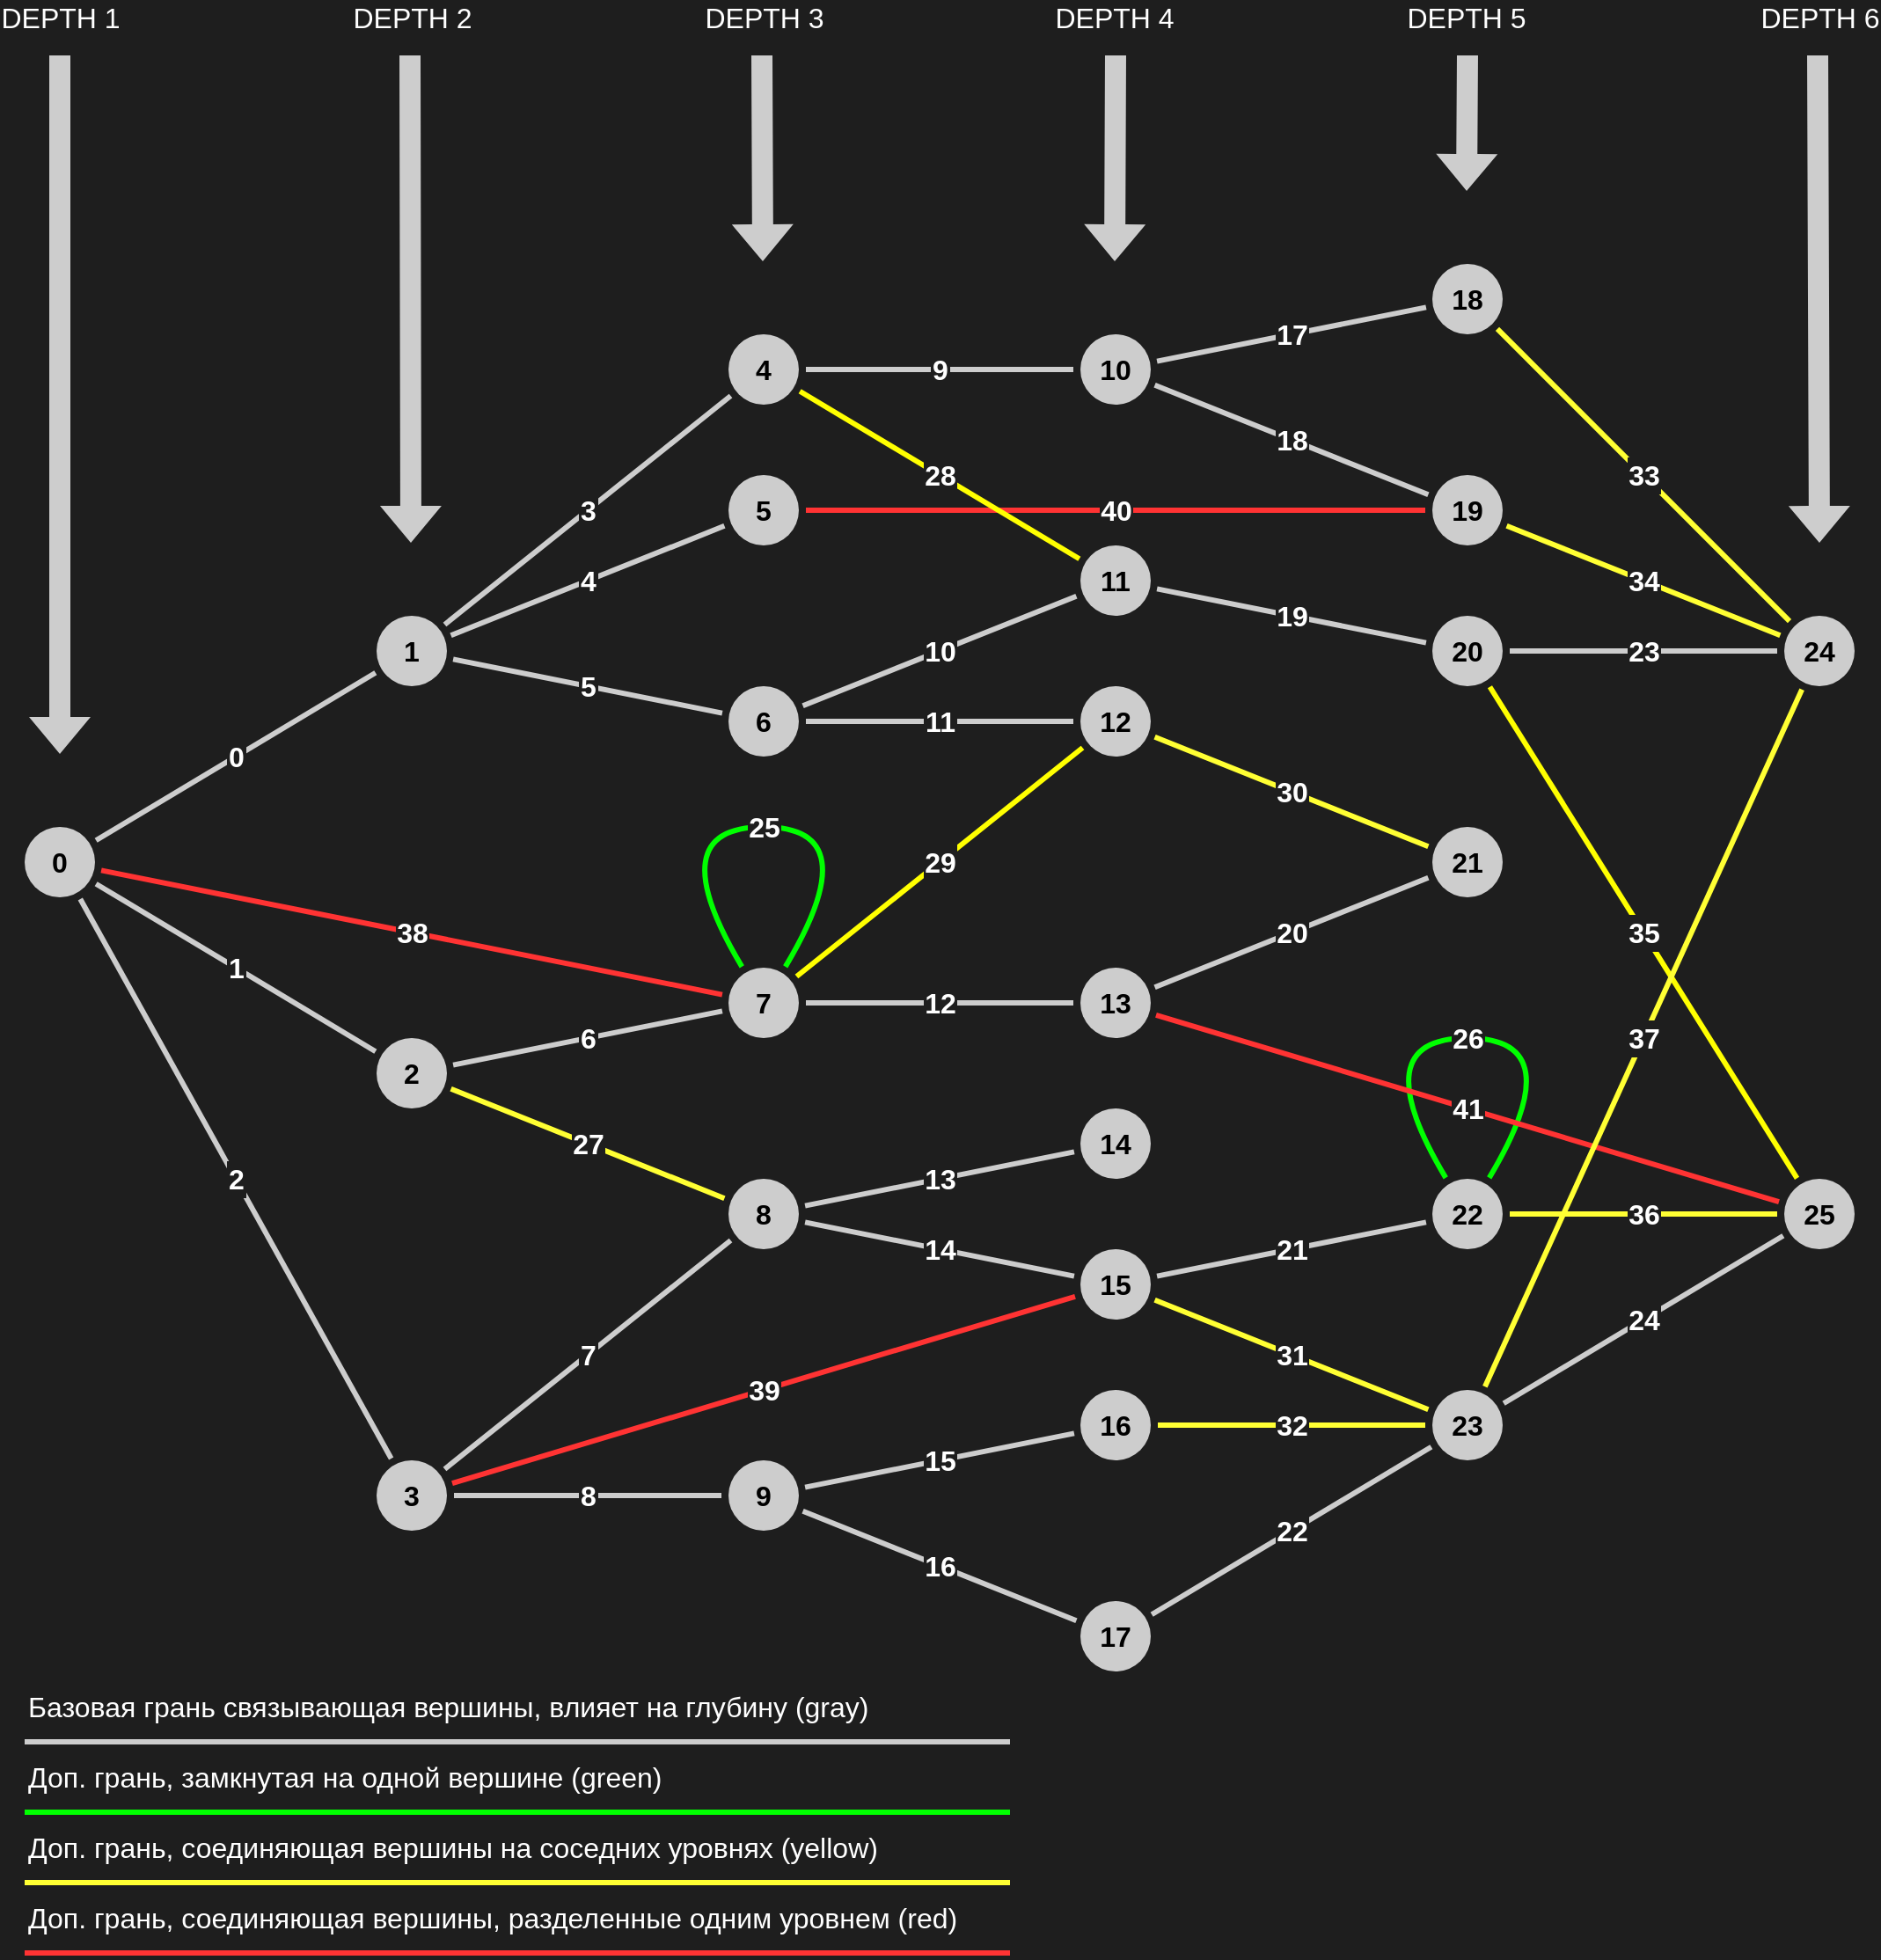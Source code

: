 <mxfile version="16.5.1" type="device"><diagram id="itymWKvPhZMBXYIXJkQ_" name="Page-1"><mxGraphModel dx="1960" dy="1404" grid="1" gridSize="10" guides="1" tooltips="1" connect="1" arrows="1" fold="1" page="0" pageScale="1" pageWidth="827" pageHeight="1169" background="#1e1e1e" math="0" shadow="0"><root><mxCell id="0"/><mxCell id="1" parent="0"/><mxCell id="8jrJ4hIwarg8ChPmGmHA-1" value="0" style="ellipse;aspect=fixed;strokeColor=none;fontStyle=1;fontSize=16;fillColor=#CDCDCD;html=1;whiteSpace=wrap;labelBorderColor=none;verticalAlign=middle;align=center;" parent="1" vertex="1"><mxGeometry x="-120" y="480" width="40" height="40" as="geometry"/></mxCell><mxCell id="8jrJ4hIwarg8ChPmGmHA-24" value="3" style="edgeStyle=none;rounded=0;orthogonalLoop=1;jettySize=auto;endArrow=none;endFill=0;fontSize=16;strokeWidth=3;labelBackgroundColor=#1e1e1e;fontColor=#FFFFFF;fontStyle=1;spacing=2;labelBorderColor=#1e1e1e;verticalAlign=middle;horizontal=1;html=1;shadow=0;strokeColor=#CDCDCD;jumpSize=6;targetPerimeterSpacing=4;sourcePerimeterSpacing=4;" parent="1" source="8jrJ4hIwarg8ChPmGmHA-2" target="8jrJ4hIwarg8ChPmGmHA-5" edge="1"><mxGeometry relative="1" as="geometry"/></mxCell><mxCell id="8jrJ4hIwarg8ChPmGmHA-25" value="5" style="edgeStyle=none;rounded=0;orthogonalLoop=1;jettySize=auto;endArrow=none;endFill=0;fontSize=16;strokeWidth=3;labelBackgroundColor=#1e1e1e;fontColor=#FFFFFF;fontStyle=1;spacing=2;labelBorderColor=#1e1e1e;verticalAlign=middle;horizontal=1;html=1;shadow=0;strokeColor=#CDCDCD;jumpSize=6;targetPerimeterSpacing=4;sourcePerimeterSpacing=4;" parent="1" source="8jrJ4hIwarg8ChPmGmHA-2" target="8jrJ4hIwarg8ChPmGmHA-6" edge="1"><mxGeometry relative="1" as="geometry"/></mxCell><mxCell id="8jrJ4hIwarg8ChPmGmHA-26" value="4" style="edgeStyle=none;rounded=0;orthogonalLoop=1;jettySize=auto;endArrow=none;endFill=0;fontSize=16;strokeWidth=3;labelBackgroundColor=#1e1e1e;fontColor=#FFFFFF;fontStyle=1;spacing=2;labelBorderColor=#1e1e1e;verticalAlign=middle;horizontal=1;html=1;shadow=0;strokeColor=#CDCDCD;jumpSize=6;targetPerimeterSpacing=4;sourcePerimeterSpacing=4;" parent="1" source="8jrJ4hIwarg8ChPmGmHA-2" target="8jrJ4hIwarg8ChPmGmHA-7" edge="1"><mxGeometry relative="1" as="geometry"/></mxCell><mxCell id="8jrJ4hIwarg8ChPmGmHA-2" value="1" style="ellipse;aspect=fixed;strokeColor=none;fontStyle=1;fontSize=16;fillColor=#CDCDCD;html=1;whiteSpace=wrap;labelBorderColor=none;verticalAlign=middle;align=center;" parent="1" vertex="1"><mxGeometry x="80" y="360" width="40" height="40" as="geometry"/></mxCell><mxCell id="8jrJ4hIwarg8ChPmGmHA-27" value="6" style="edgeStyle=none;rounded=0;orthogonalLoop=1;jettySize=auto;endArrow=none;endFill=0;fontSize=16;strokeWidth=3;labelBackgroundColor=#1e1e1e;fontColor=#FFFFFF;fontStyle=1;spacing=2;labelBorderColor=#1e1e1e;verticalAlign=middle;horizontal=1;html=1;shadow=0;strokeColor=#CDCDCD;jumpSize=6;targetPerimeterSpacing=4;sourcePerimeterSpacing=4;" parent="1" source="8jrJ4hIwarg8ChPmGmHA-3" target="8jrJ4hIwarg8ChPmGmHA-8" edge="1"><mxGeometry relative="1" as="geometry"/></mxCell><mxCell id="8jrJ4hIwarg8ChPmGmHA-28" value="27" style="edgeStyle=none;rounded=0;orthogonalLoop=1;jettySize=auto;endArrow=none;endFill=0;fontSize=16;strokeWidth=3;labelBackgroundColor=#1e1e1e;fontColor=#FFFFFF;fontStyle=1;spacing=2;labelBorderColor=#1e1e1e;verticalAlign=middle;horizontal=1;html=1;shadow=0;jumpSize=6;targetPerimeterSpacing=4;sourcePerimeterSpacing=4;strokeColor=#FFFF33;" parent="1" source="8jrJ4hIwarg8ChPmGmHA-3" target="8jrJ4hIwarg8ChPmGmHA-9" edge="1"><mxGeometry relative="1" as="geometry"/></mxCell><mxCell id="8jrJ4hIwarg8ChPmGmHA-3" value="2" style="ellipse;aspect=fixed;strokeColor=none;fontStyle=1;fontSize=16;fillColor=#CDCDCD;html=1;whiteSpace=wrap;labelBorderColor=none;verticalAlign=middle;align=center;" parent="1" vertex="1"><mxGeometry x="80" y="600" width="40" height="40" as="geometry"/></mxCell><mxCell id="8jrJ4hIwarg8ChPmGmHA-30" value="8" style="edgeStyle=none;rounded=0;orthogonalLoop=1;jettySize=auto;endArrow=none;endFill=0;fontSize=16;strokeWidth=3;labelBackgroundColor=#1e1e1e;fontColor=#FFFFFF;fontStyle=1;spacing=2;labelBorderColor=#1e1e1e;verticalAlign=middle;horizontal=1;html=1;shadow=0;strokeColor=#CDCDCD;jumpSize=6;targetPerimeterSpacing=4;sourcePerimeterSpacing=4;" parent="1" source="8jrJ4hIwarg8ChPmGmHA-4" target="8jrJ4hIwarg8ChPmGmHA-11" edge="1"><mxGeometry relative="1" as="geometry"/></mxCell><mxCell id="8jrJ4hIwarg8ChPmGmHA-4" value="3" style="ellipse;aspect=fixed;strokeColor=none;fontStyle=1;fontSize=16;fillColor=#CDCDCD;html=1;whiteSpace=wrap;labelBorderColor=none;verticalAlign=middle;align=center;" parent="1" vertex="1"><mxGeometry x="80" y="840" width="40" height="40" as="geometry"/></mxCell><mxCell id="8jrJ4hIwarg8ChPmGmHA-5" value="4" style="ellipse;aspect=fixed;strokeColor=none;fontStyle=1;fontSize=16;fillColor=#CDCDCD;html=1;whiteSpace=wrap;labelBorderColor=none;verticalAlign=middle;align=center;" parent="1" vertex="1"><mxGeometry x="280" y="200" width="40" height="40" as="geometry"/></mxCell><mxCell id="8jrJ4hIwarg8ChPmGmHA-6" value="6" style="ellipse;aspect=fixed;strokeColor=none;fontStyle=1;fontSize=16;fillColor=#CDCDCD;html=1;whiteSpace=wrap;labelBorderColor=none;verticalAlign=middle;align=center;" parent="1" vertex="1"><mxGeometry x="280" y="400" width="40" height="40" as="geometry"/></mxCell><mxCell id="8jrJ4hIwarg8ChPmGmHA-7" value="5" style="ellipse;aspect=fixed;strokeColor=none;fontStyle=1;fontSize=16;fillColor=#CDCDCD;html=1;whiteSpace=wrap;labelBorderColor=none;verticalAlign=middle;align=center;" parent="1" vertex="1"><mxGeometry x="280" y="280" width="40" height="40" as="geometry"/></mxCell><mxCell id="8jrJ4hIwarg8ChPmGmHA-8" value="7" style="ellipse;aspect=fixed;strokeColor=none;fontStyle=1;fontSize=16;fillColor=#CDCDCD;html=1;whiteSpace=wrap;labelBorderColor=none;verticalAlign=middle;align=center;" parent="1" vertex="1"><mxGeometry x="280" y="560" width="40" height="40" as="geometry"/></mxCell><mxCell id="8jrJ4hIwarg8ChPmGmHA-9" value="8" style="ellipse;aspect=fixed;strokeColor=none;fontStyle=1;fontSize=16;fillColor=#CDCDCD;html=1;whiteSpace=wrap;labelBorderColor=none;verticalAlign=middle;align=center;" parent="1" vertex="1"><mxGeometry x="280" y="680" width="40" height="40" as="geometry"/></mxCell><mxCell id="8jrJ4hIwarg8ChPmGmHA-11" value="9" style="ellipse;aspect=fixed;strokeColor=none;fontStyle=1;fontSize=16;fillColor=#CDCDCD;html=1;whiteSpace=wrap;labelBorderColor=none;verticalAlign=middle;align=center;" parent="1" vertex="1"><mxGeometry x="280" y="840" width="40" height="40" as="geometry"/></mxCell><mxCell id="8jrJ4hIwarg8ChPmGmHA-18" value="0" style="shadow=0;endArrow=none;endFill=0;fontSize=16;strokeWidth=3;labelBackgroundColor=#1e1e1e;fontColor=#FFFFFF;fontStyle=1;spacing=2;labelBorderColor=#1e1e1e;verticalAlign=middle;horizontal=1;html=1;strokeColor=#CDCDCD;jumpSize=6;targetPerimeterSpacing=4;sourcePerimeterSpacing=4;" parent="1" source="8jrJ4hIwarg8ChPmGmHA-1" target="8jrJ4hIwarg8ChPmGmHA-2" edge="1"><mxGeometry width="100" relative="1" as="geometry"><mxPoint x="470" y="450" as="sourcePoint"/><mxPoint x="570" y="450" as="targetPoint"/></mxGeometry></mxCell><mxCell id="8jrJ4hIwarg8ChPmGmHA-19" value="1" style="endArrow=none;endFill=0;fontSize=16;strokeWidth=3;labelBackgroundColor=#1e1e1e;fontColor=#FFFFFF;fontStyle=1;spacing=2;labelBorderColor=#1e1e1e;verticalAlign=middle;horizontal=1;html=1;shadow=0;strokeColor=#CDCDCD;jumpSize=6;targetPerimeterSpacing=4;sourcePerimeterSpacing=4;" parent="1" source="8jrJ4hIwarg8ChPmGmHA-1" target="8jrJ4hIwarg8ChPmGmHA-3" edge="1"><mxGeometry width="100" relative="1" as="geometry"><mxPoint x="-41.056" y="452.111" as="sourcePoint"/><mxPoint x="61.056" y="247.889" as="targetPoint"/></mxGeometry></mxCell><mxCell id="8jrJ4hIwarg8ChPmGmHA-20" value="2" style="endArrow=none;endFill=0;fontSize=16;strokeWidth=3;labelBackgroundColor=#1e1e1e;fontColor=#FFFFFF;fontStyle=1;spacing=2;labelBorderColor=#1e1e1e;verticalAlign=middle;horizontal=1;html=1;shadow=0;strokeColor=#CDCDCD;jumpSize=6;targetPerimeterSpacing=4;sourcePerimeterSpacing=4;" parent="1" source="8jrJ4hIwarg8ChPmGmHA-1" target="8jrJ4hIwarg8ChPmGmHA-4" edge="1"><mxGeometry width="100" relative="1" as="geometry"><mxPoint x="-30" y="470" as="sourcePoint"/><mxPoint x="50" y="470" as="targetPoint"/></mxGeometry></mxCell><mxCell id="uvdwyqljcsSMfk4iOrMK-13" value="16" style="ellipse;aspect=fixed;strokeColor=none;fontStyle=1;fontSize=16;fillColor=#CDCDCD;html=1;whiteSpace=wrap;labelBorderColor=none;verticalAlign=middle;align=center;" parent="1" vertex="1"><mxGeometry x="480" y="800" width="40" height="40" as="geometry"/></mxCell><mxCell id="uvdwyqljcsSMfk4iOrMK-14" value="17" style="ellipse;aspect=fixed;strokeColor=none;fontStyle=1;fontSize=16;fillColor=#CDCDCD;html=1;whiteSpace=wrap;labelBorderColor=none;verticalAlign=middle;align=center;" parent="1" vertex="1"><mxGeometry x="480" y="920" width="40" height="40" as="geometry"/></mxCell><mxCell id="uvdwyqljcsSMfk4iOrMK-16" value="16" style="edgeStyle=none;rounded=0;orthogonalLoop=1;jettySize=auto;endArrow=none;endFill=0;fontSize=16;strokeWidth=3;labelBackgroundColor=#1e1e1e;fontColor=#FFFFFF;fontStyle=1;spacing=2;labelBorderColor=#1e1e1e;verticalAlign=middle;horizontal=1;html=1;shadow=0;strokeColor=#CDCDCD;jumpSize=6;targetPerimeterSpacing=4;sourcePerimeterSpacing=4;" parent="1" source="8jrJ4hIwarg8ChPmGmHA-11" target="uvdwyqljcsSMfk4iOrMK-14" edge="1"><mxGeometry relative="1" as="geometry"><mxPoint x="288" y="1020" as="sourcePoint"/><mxPoint x="360" y="1020" as="targetPoint"/></mxGeometry></mxCell><mxCell id="uvdwyqljcsSMfk4iOrMK-17" value="15" style="edgeStyle=none;rounded=0;orthogonalLoop=1;jettySize=auto;endArrow=none;endFill=0;fontSize=16;strokeWidth=3;labelBackgroundColor=#1e1e1e;fontColor=#FFFFFF;fontStyle=1;spacing=2;labelBorderColor=#1e1e1e;verticalAlign=middle;horizontal=1;html=1;shadow=0;strokeColor=#CDCDCD;jumpSize=6;targetPerimeterSpacing=4;sourcePerimeterSpacing=4;" parent="1" source="8jrJ4hIwarg8ChPmGmHA-11" target="uvdwyqljcsSMfk4iOrMK-13" edge="1"><mxGeometry relative="1" as="geometry"><mxPoint x="350.002" y="859.999" as="sourcePoint"/><mxPoint x="424.442" y="884.891" as="targetPoint"/></mxGeometry></mxCell><mxCell id="uvdwyqljcsSMfk4iOrMK-18" value="14" style="ellipse;aspect=fixed;strokeColor=none;fontStyle=1;fontSize=16;fillColor=#CDCDCD;html=1;whiteSpace=wrap;labelBorderColor=none;verticalAlign=middle;align=center;" parent="1" vertex="1"><mxGeometry x="480" y="640" width="40" height="40" as="geometry"/></mxCell><mxCell id="uvdwyqljcsSMfk4iOrMK-19" value="15" style="ellipse;aspect=fixed;strokeColor=none;fontStyle=1;fontSize=16;fillColor=#CDCDCD;html=1;whiteSpace=wrap;labelBorderColor=none;verticalAlign=middle;align=center;" parent="1" vertex="1"><mxGeometry x="480" y="720" width="40" height="40" as="geometry"/></mxCell><mxCell id="uvdwyqljcsSMfk4iOrMK-21" value="13" style="ellipse;aspect=fixed;strokeColor=none;fontStyle=1;fontSize=16;fillColor=#CDCDCD;html=1;whiteSpace=wrap;labelBorderColor=none;verticalAlign=middle;align=center;" parent="1" vertex="1"><mxGeometry x="480" y="560" width="40" height="40" as="geometry"/></mxCell><mxCell id="uvdwyqljcsSMfk4iOrMK-23" value="12" style="ellipse;aspect=fixed;strokeColor=none;fontStyle=1;fontSize=16;fillColor=#CDCDCD;html=1;whiteSpace=wrap;labelBorderColor=none;verticalAlign=middle;align=center;" parent="1" vertex="1"><mxGeometry x="480" y="400" width="40" height="40" as="geometry"/></mxCell><mxCell id="uvdwyqljcsSMfk4iOrMK-27" value="10" style="ellipse;aspect=fixed;strokeColor=none;fontStyle=1;fontSize=16;fillColor=#CDCDCD;html=1;whiteSpace=wrap;labelBorderColor=none;verticalAlign=middle;align=center;" parent="1" vertex="1"><mxGeometry x="480" y="200" width="40" height="40" as="geometry"/></mxCell><mxCell id="uvdwyqljcsSMfk4iOrMK-30" style="edgeStyle=none;rounded=0;orthogonalLoop=1;jettySize=auto;html=1;exitX=1;exitY=0.5;exitDx=0;exitDy=0;strokeWidth=3;" parent="1" source="8jrJ4hIwarg8ChPmGmHA-9" target="8jrJ4hIwarg8ChPmGmHA-9" edge="1"><mxGeometry relative="1" as="geometry"/></mxCell><mxCell id="uvdwyqljcsSMfk4iOrMK-32" value="14" style="edgeStyle=none;rounded=0;orthogonalLoop=1;jettySize=auto;endArrow=none;endFill=0;fontSize=16;strokeWidth=3;labelBackgroundColor=#1e1e1e;fontColor=#FFFFFF;fontStyle=1;spacing=2;labelBorderColor=#1e1e1e;verticalAlign=middle;horizontal=1;html=1;shadow=0;strokeColor=#CDCDCD;jumpSize=6;targetPerimeterSpacing=4;sourcePerimeterSpacing=4;" parent="1" source="8jrJ4hIwarg8ChPmGmHA-9" target="uvdwyqljcsSMfk4iOrMK-19" edge="1"><mxGeometry relative="1" as="geometry"><mxPoint x="1080.002" y="974.891" as="sourcePoint"/><mxPoint x="1154.442" y="949.999" as="targetPoint"/></mxGeometry></mxCell><mxCell id="uvdwyqljcsSMfk4iOrMK-34" value="13" style="edgeStyle=none;rounded=0;orthogonalLoop=1;jettySize=auto;endArrow=none;endFill=0;fontSize=16;strokeWidth=3;labelBackgroundColor=#1e1e1e;fontColor=#FFFFFF;fontStyle=1;spacing=2;labelBorderColor=#1e1e1e;verticalAlign=middle;horizontal=1;html=1;shadow=0;strokeColor=#CDCDCD;jumpSize=6;targetPerimeterSpacing=4;sourcePerimeterSpacing=4;" parent="1" source="8jrJ4hIwarg8ChPmGmHA-9" target="uvdwyqljcsSMfk4iOrMK-18" edge="1"><mxGeometry relative="1" as="geometry"><mxPoint x="1030.002" y="920.001" as="sourcePoint"/><mxPoint x="1104.442" y="895.109" as="targetPoint"/></mxGeometry></mxCell><mxCell id="uvdwyqljcsSMfk4iOrMK-37" value="12" style="edgeStyle=none;rounded=0;orthogonalLoop=1;jettySize=auto;endArrow=none;endFill=0;fontSize=16;strokeWidth=3;labelBackgroundColor=#1e1e1e;fontColor=#FFFFFF;fontStyle=1;spacing=2;labelBorderColor=#1e1e1e;verticalAlign=middle;horizontal=1;html=1;shadow=0;strokeColor=#CDCDCD;jumpSize=6;targetPerimeterSpacing=4;sourcePerimeterSpacing=4;" parent="1" source="8jrJ4hIwarg8ChPmGmHA-8" target="uvdwyqljcsSMfk4iOrMK-21" edge="1"><mxGeometry relative="1" as="geometry"><mxPoint x="1040.002" y="744.891" as="sourcePoint"/><mxPoint x="1114.442" y="719.999" as="targetPoint"/></mxGeometry></mxCell><mxCell id="uvdwyqljcsSMfk4iOrMK-38" value="11" style="edgeStyle=none;rounded=0;orthogonalLoop=1;jettySize=auto;endArrow=none;endFill=0;fontSize=16;strokeWidth=3;labelBackgroundColor=#1e1e1e;fontColor=#FFFFFF;fontStyle=1;spacing=2;labelBorderColor=#1e1e1e;verticalAlign=middle;horizontal=1;html=1;shadow=0;strokeColor=#CDCDCD;jumpSize=6;targetPerimeterSpacing=4;sourcePerimeterSpacing=4;" parent="1" source="8jrJ4hIwarg8ChPmGmHA-6" target="uvdwyqljcsSMfk4iOrMK-23" edge="1"><mxGeometry relative="1" as="geometry"><mxPoint x="1030.002" y="672.441" as="sourcePoint"/><mxPoint x="1104.442" y="647.549" as="targetPoint"/></mxGeometry></mxCell><mxCell id="uvdwyqljcsSMfk4iOrMK-42" value="9" style="edgeStyle=none;rounded=0;orthogonalLoop=1;jettySize=auto;endArrow=none;endFill=0;fontSize=16;strokeWidth=3;labelBackgroundColor=#1e1e1e;fontColor=#FFFFFF;fontStyle=1;spacing=2;labelBorderColor=#1e1e1e;verticalAlign=middle;horizontal=1;html=1;shadow=0;strokeColor=#CDCDCD;jumpSize=6;targetPerimeterSpacing=4;sourcePerimeterSpacing=4;" parent="1" source="8jrJ4hIwarg8ChPmGmHA-5" target="uvdwyqljcsSMfk4iOrMK-27" edge="1"><mxGeometry relative="1" as="geometry"><mxPoint x="1020.002" y="444.891" as="sourcePoint"/><mxPoint x="1094.442" y="419.999" as="targetPoint"/></mxGeometry></mxCell><mxCell id="uvdwyqljcsSMfk4iOrMK-43" value="25" style="edgeStyle=none;orthogonalLoop=1;jettySize=auto;endArrow=none;endFill=0;fontSize=16;strokeWidth=3;labelBackgroundColor=#1e1e1e;fontColor=#FFFFFF;fontStyle=1;spacing=2;labelBorderColor=#1e1e1e;verticalAlign=middle;horizontal=1;html=1;shadow=0;jumpSize=6;targetPerimeterSpacing=4;sourcePerimeterSpacing=4;curved=1;strokeColor=#00FF00;" parent="1" source="8jrJ4hIwarg8ChPmGmHA-8" target="8jrJ4hIwarg8ChPmGmHA-8" edge="1"><mxGeometry relative="1" as="geometry"><mxPoint x="990.002" y="434.891" as="sourcePoint"/><mxPoint x="1064.442" y="409.999" as="targetPoint"/><Array as="points"><mxPoint x="240" y="480"/><mxPoint x="360" y="480"/></Array></mxGeometry></mxCell><mxCell id="uvdwyqljcsSMfk4iOrMK-44" value="10" style="edgeStyle=none;rounded=0;orthogonalLoop=1;jettySize=auto;endArrow=none;endFill=0;fontSize=16;strokeWidth=3;labelBackgroundColor=#1e1e1e;fontColor=#FFFFFF;fontStyle=1;spacing=2;labelBorderColor=#1e1e1e;verticalAlign=middle;horizontal=1;html=1;shadow=0;strokeColor=#CDCDCD;jumpSize=6;targetPerimeterSpacing=4;sourcePerimeterSpacing=4;" parent="1" source="8jrJ4hIwarg8ChPmGmHA-6" target="uvdwyqljcsSMfk4iOrMK-49" edge="1"><mxGeometry relative="1" as="geometry"><mxPoint x="1030.002" y="344.891" as="sourcePoint"/><mxPoint x="1104.442" y="319.999" as="targetPoint"/></mxGeometry></mxCell><mxCell id="uvdwyqljcsSMfk4iOrMK-45" value="22" style="edgeStyle=none;rounded=0;orthogonalLoop=1;jettySize=auto;endArrow=none;endFill=0;fontSize=16;strokeWidth=3;labelBackgroundColor=#1e1e1e;fontColor=#FFFFFF;fontStyle=1;spacing=2;labelBorderColor=#1e1e1e;verticalAlign=middle;horizontal=1;html=1;shadow=0;strokeColor=#CDCDCD;jumpSize=6;targetPerimeterSpacing=4;sourcePerimeterSpacing=4;" parent="1" source="uvdwyqljcsSMfk4iOrMK-14" target="uvdwyqljcsSMfk4iOrMK-50" edge="1"><mxGeometry relative="1" as="geometry"><mxPoint x="1070.002" y="294.891" as="sourcePoint"/><mxPoint x="1144.442" y="269.999" as="targetPoint"/></mxGeometry></mxCell><mxCell id="uvdwyqljcsSMfk4iOrMK-46" value="32" style="edgeStyle=none;rounded=0;orthogonalLoop=1;jettySize=auto;endArrow=none;endFill=0;fontSize=16;strokeWidth=3;labelBackgroundColor=#1e1e1e;fontColor=#FFFFFF;fontStyle=1;spacing=2;labelBorderColor=#1e1e1e;verticalAlign=middle;horizontal=1;html=1;shadow=0;jumpSize=6;targetPerimeterSpacing=4;sourcePerimeterSpacing=4;strokeColor=#FFFF33;" parent="1" source="uvdwyqljcsSMfk4iOrMK-13" target="uvdwyqljcsSMfk4iOrMK-50" edge="1"><mxGeometry relative="1" as="geometry"><mxPoint x="1060.002" y="254.891" as="sourcePoint"/><mxPoint x="1134.442" y="229.999" as="targetPoint"/></mxGeometry></mxCell><mxCell id="uvdwyqljcsSMfk4iOrMK-47" value="31" style="edgeStyle=none;rounded=0;orthogonalLoop=1;jettySize=auto;endArrow=none;endFill=0;fontSize=16;strokeWidth=3;labelBackgroundColor=#1e1e1e;fontColor=#FFFFFF;fontStyle=1;spacing=2;labelBorderColor=#1e1e1e;verticalAlign=middle;horizontal=1;html=1;shadow=0;jumpSize=6;targetPerimeterSpacing=4;sourcePerimeterSpacing=4;strokeColor=#FFFF33;" parent="1" source="uvdwyqljcsSMfk4iOrMK-19" target="uvdwyqljcsSMfk4iOrMK-50" edge="1"><mxGeometry relative="1" as="geometry"><mxPoint x="1060.002" y="204.891" as="sourcePoint"/><mxPoint x="1134.442" y="179.999" as="targetPoint"/></mxGeometry></mxCell><mxCell id="uvdwyqljcsSMfk4iOrMK-48" value="20" style="edgeStyle=none;rounded=0;orthogonalLoop=1;jettySize=auto;endArrow=none;endFill=0;fontSize=16;strokeWidth=3;labelBackgroundColor=#1e1e1e;fontColor=#FFFFFF;fontStyle=1;spacing=2;labelBorderColor=#1e1e1e;verticalAlign=middle;horizontal=1;html=1;shadow=0;strokeColor=#CDCDCD;jumpSize=6;targetPerimeterSpacing=4;sourcePerimeterSpacing=4;" parent="1" source="uvdwyqljcsSMfk4iOrMK-21" target="uvdwyqljcsSMfk4iOrMK-51" edge="1"><mxGeometry relative="1" as="geometry"><mxPoint x="1070.002" y="160.001" as="sourcePoint"/><mxPoint x="1144.442" y="135.109" as="targetPoint"/></mxGeometry></mxCell><mxCell id="uvdwyqljcsSMfk4iOrMK-49" value="11" style="ellipse;aspect=fixed;strokeColor=none;fontStyle=1;fontSize=16;fillColor=#CDCDCD;html=1;whiteSpace=wrap;labelBorderColor=none;verticalAlign=middle;align=center;" parent="1" vertex="1"><mxGeometry x="480" y="320" width="40" height="40" as="geometry"/></mxCell><mxCell id="uvdwyqljcsSMfk4iOrMK-50" value="23" style="ellipse;aspect=fixed;strokeColor=none;fontStyle=1;fontSize=16;fillColor=#CDCDCD;html=1;whiteSpace=wrap;labelBorderColor=none;verticalAlign=middle;align=center;" parent="1" vertex="1"><mxGeometry x="680" y="800" width="40" height="40" as="geometry"/></mxCell><mxCell id="uvdwyqljcsSMfk4iOrMK-51" value="21" style="ellipse;aspect=fixed;strokeColor=none;fontStyle=1;fontSize=16;fillColor=#CDCDCD;html=1;whiteSpace=wrap;labelBorderColor=none;verticalAlign=middle;align=center;" parent="1" vertex="1"><mxGeometry x="680" y="480" width="40" height="40" as="geometry"/></mxCell><mxCell id="uvdwyqljcsSMfk4iOrMK-54" value="30" style="edgeStyle=none;rounded=0;orthogonalLoop=1;jettySize=auto;endArrow=none;endFill=0;fontSize=16;strokeWidth=3;labelBackgroundColor=#1e1e1e;fontColor=#FFFFFF;fontStyle=1;spacing=2;labelBorderColor=#1e1e1e;verticalAlign=middle;horizontal=1;html=1;shadow=0;jumpSize=6;targetPerimeterSpacing=4;sourcePerimeterSpacing=4;strokeColor=#FFFF33;" parent="1" source="uvdwyqljcsSMfk4iOrMK-23" target="uvdwyqljcsSMfk4iOrMK-51" edge="1"><mxGeometry relative="1" as="geometry"><mxPoint x="890.002" y="553.197" as="sourcePoint"/><mxPoint x="1005.038" y="509.997" as="targetPoint"/></mxGeometry></mxCell><mxCell id="uvdwyqljcsSMfk4iOrMK-55" value="19" style="edgeStyle=none;rounded=0;orthogonalLoop=1;jettySize=auto;endArrow=none;endFill=0;fontSize=16;strokeWidth=3;labelBackgroundColor=#1e1e1e;fontColor=#FFFFFF;fontStyle=1;spacing=2;labelBorderColor=#1e1e1e;verticalAlign=middle;horizontal=1;html=1;shadow=0;strokeColor=#CDCDCD;jumpSize=6;targetPerimeterSpacing=4;sourcePerimeterSpacing=4;" parent="1" source="uvdwyqljcsSMfk4iOrMK-49" target="uvdwyqljcsSMfk4iOrMK-60" edge="1"><mxGeometry relative="1" as="geometry"><mxPoint x="890.002" y="483.197" as="sourcePoint"/><mxPoint x="1005.038" y="439.997" as="targetPoint"/></mxGeometry></mxCell><mxCell id="uvdwyqljcsSMfk4iOrMK-56" value="21" style="edgeStyle=none;rounded=0;orthogonalLoop=1;jettySize=auto;endArrow=none;endFill=0;fontSize=16;strokeWidth=3;labelBackgroundColor=#1e1e1e;fontColor=#FFFFFF;fontStyle=1;spacing=2;labelBorderColor=#1e1e1e;verticalAlign=middle;horizontal=1;html=1;shadow=0;strokeColor=#CDCDCD;jumpSize=6;targetPerimeterSpacing=4;sourcePerimeterSpacing=4;" parent="1" source="uvdwyqljcsSMfk4iOrMK-19" target="uvdwyqljcsSMfk4iOrMK-62" edge="1"><mxGeometry relative="1" as="geometry"><mxPoint x="890.002" y="433.197" as="sourcePoint"/><mxPoint x="1005.038" y="389.997" as="targetPoint"/></mxGeometry></mxCell><mxCell id="uvdwyqljcsSMfk4iOrMK-58" value="17" style="edgeStyle=none;rounded=0;orthogonalLoop=1;jettySize=auto;endArrow=none;endFill=0;fontSize=16;strokeWidth=3;labelBackgroundColor=#1e1e1e;fontColor=#FFFFFF;fontStyle=1;spacing=2;labelBorderColor=#1e1e1e;verticalAlign=middle;horizontal=1;html=1;shadow=0;strokeColor=#CDCDCD;jumpSize=6;targetPerimeterSpacing=4;sourcePerimeterSpacing=4;" parent="1" source="uvdwyqljcsSMfk4iOrMK-27" target="uvdwyqljcsSMfk4iOrMK-64" edge="1"><mxGeometry relative="1" as="geometry"><mxPoint x="890.002" y="333.197" as="sourcePoint"/><mxPoint x="1005.038" y="289.997" as="targetPoint"/></mxGeometry></mxCell><mxCell id="uvdwyqljcsSMfk4iOrMK-59" value="18" style="edgeStyle=none;rounded=0;orthogonalLoop=1;jettySize=auto;endArrow=none;endFill=0;fontSize=16;strokeWidth=3;labelBackgroundColor=#1e1e1e;fontColor=#FFFFFF;fontStyle=1;spacing=2;labelBorderColor=#1e1e1e;verticalAlign=middle;horizontal=1;html=1;shadow=0;strokeColor=#CDCDCD;jumpSize=6;targetPerimeterSpacing=4;sourcePerimeterSpacing=4;" parent="1" source="uvdwyqljcsSMfk4iOrMK-27" target="uvdwyqljcsSMfk4iOrMK-61" edge="1"><mxGeometry relative="1" as="geometry"><mxPoint x="890.002" y="283.197" as="sourcePoint"/><mxPoint x="1005.038" y="239.997" as="targetPoint"/></mxGeometry></mxCell><mxCell id="uvdwyqljcsSMfk4iOrMK-60" value="20" style="ellipse;aspect=fixed;strokeColor=none;fontStyle=1;fontSize=16;fillColor=#CDCDCD;html=1;whiteSpace=wrap;labelBorderColor=none;verticalAlign=middle;align=center;" parent="1" vertex="1"><mxGeometry x="680" y="360" width="40" height="40" as="geometry"/></mxCell><mxCell id="uvdwyqljcsSMfk4iOrMK-61" value="19" style="ellipse;aspect=fixed;strokeColor=none;fontStyle=1;fontSize=16;fillColor=#CDCDCD;html=1;whiteSpace=wrap;labelBorderColor=none;verticalAlign=middle;align=center;" parent="1" vertex="1"><mxGeometry x="680" y="280" width="40" height="40" as="geometry"/></mxCell><mxCell id="uvdwyqljcsSMfk4iOrMK-62" value="22" style="ellipse;aspect=fixed;strokeColor=none;fontStyle=1;fontSize=16;fillColor=#CDCDCD;html=1;whiteSpace=wrap;labelBorderColor=none;verticalAlign=middle;align=center;" parent="1" vertex="1"><mxGeometry x="680" y="680" width="40" height="40" as="geometry"/></mxCell><mxCell id="uvdwyqljcsSMfk4iOrMK-64" value="18" style="ellipse;aspect=fixed;strokeColor=none;fontStyle=1;fontSize=16;fillColor=#CDCDCD;html=1;whiteSpace=wrap;labelBorderColor=none;verticalAlign=middle;align=center;" parent="1" vertex="1"><mxGeometry x="680" y="160" width="40" height="40" as="geometry"/></mxCell><mxCell id="uvdwyqljcsSMfk4iOrMK-68" value="26" style="edgeStyle=none;orthogonalLoop=1;jettySize=auto;endArrow=none;endFill=0;fontSize=16;strokeWidth=3;labelBackgroundColor=#1e1e1e;fontColor=#FFFFFF;fontStyle=1;spacing=2;labelBorderColor=#1e1e1e;verticalAlign=middle;horizontal=1;html=1;shadow=0;jumpSize=6;targetPerimeterSpacing=4;sourcePerimeterSpacing=4;curved=1;strokeColor=#00FF00;" parent="1" source="uvdwyqljcsSMfk4iOrMK-62" target="uvdwyqljcsSMfk4iOrMK-62" edge="1"><mxGeometry relative="1" as="geometry"><mxPoint x="950" y="690" as="sourcePoint"/><mxPoint x="1062" y="690" as="targetPoint"/><Array as="points"><mxPoint x="640" y="600"/><mxPoint x="760" y="600"/></Array></mxGeometry></mxCell><mxCell id="uvdwyqljcsSMfk4iOrMK-69" value="7" style="edgeStyle=none;rounded=0;orthogonalLoop=1;jettySize=auto;endArrow=none;endFill=0;fontSize=16;strokeWidth=3;labelBackgroundColor=#1e1e1e;fontColor=#FFFFFF;fontStyle=1;spacing=2;labelBorderColor=#1e1e1e;verticalAlign=middle;horizontal=1;html=1;shadow=0;strokeColor=#CDCDCD;jumpSize=6;targetPerimeterSpacing=4;sourcePerimeterSpacing=4;" parent="1" source="8jrJ4hIwarg8ChPmGmHA-4" target="8jrJ4hIwarg8ChPmGmHA-9" edge="1"><mxGeometry relative="1" as="geometry"><mxPoint x="1110" y="759" as="sourcePoint"/><mxPoint x="1222" y="759" as="targetPoint"/></mxGeometry></mxCell><mxCell id="uvdwyqljcsSMfk4iOrMK-70" value="35" style="edgeStyle=none;rounded=0;orthogonalLoop=1;jettySize=auto;endArrow=none;endFill=0;fontSize=16;strokeWidth=3;labelBackgroundColor=#1e1e1e;fontColor=#FFFFFF;fontStyle=1;spacing=2;labelBorderColor=#1e1e1e;verticalAlign=middle;horizontal=1;html=1;shadow=0;jumpSize=6;targetPerimeterSpacing=4;sourcePerimeterSpacing=4;strokeColor=#FFFF00;" parent="1" source="uvdwyqljcsSMfk4iOrMK-60" target="uvdwyqljcsSMfk4iOrMK-75" edge="1"><mxGeometry relative="1" as="geometry"><mxPoint x="1230" y="719" as="sourcePoint"/><mxPoint x="1342" y="719" as="targetPoint"/></mxGeometry></mxCell><mxCell id="uvdwyqljcsSMfk4iOrMK-71" value="24" style="edgeStyle=none;rounded=0;orthogonalLoop=1;jettySize=auto;endArrow=none;endFill=0;fontSize=16;strokeWidth=3;labelBackgroundColor=#1e1e1e;fontColor=#FFFFFF;fontStyle=1;spacing=2;labelBorderColor=#1e1e1e;verticalAlign=middle;horizontal=1;html=1;shadow=0;strokeColor=#CDCDCD;jumpSize=6;targetPerimeterSpacing=4;sourcePerimeterSpacing=4;" parent="1" source="uvdwyqljcsSMfk4iOrMK-50" target="uvdwyqljcsSMfk4iOrMK-75" edge="1"><mxGeometry relative="1" as="geometry"><mxPoint x="1220" y="669" as="sourcePoint"/><mxPoint x="1332" y="669" as="targetPoint"/></mxGeometry></mxCell><mxCell id="uvdwyqljcsSMfk4iOrMK-73" value="23" style="edgeStyle=none;rounded=0;orthogonalLoop=1;jettySize=auto;endArrow=none;endFill=0;fontSize=16;strokeWidth=3;labelBackgroundColor=#1e1e1e;fontColor=#FFFFFF;fontStyle=1;spacing=2;labelBorderColor=#1e1e1e;verticalAlign=middle;horizontal=1;html=1;shadow=0;strokeColor=#CDCDCD;jumpSize=6;targetPerimeterSpacing=4;sourcePerimeterSpacing=4;" parent="1" source="uvdwyqljcsSMfk4iOrMK-60" target="uvdwyqljcsSMfk4iOrMK-76" edge="1"><mxGeometry relative="1" as="geometry"><mxPoint x="1240" y="568.5" as="sourcePoint"/><mxPoint x="1352" y="568.5" as="targetPoint"/></mxGeometry></mxCell><mxCell id="uvdwyqljcsSMfk4iOrMK-74" value="33" style="edgeStyle=none;rounded=0;orthogonalLoop=1;jettySize=auto;endArrow=none;endFill=0;fontSize=16;strokeWidth=3;labelBackgroundColor=#1e1e1e;fontColor=#FFFFFF;fontStyle=1;spacing=2;labelBorderColor=#1e1e1e;verticalAlign=middle;horizontal=1;html=1;shadow=0;jumpSize=6;targetPerimeterSpacing=4;sourcePerimeterSpacing=4;strokeColor=#FFFF33;" parent="1" source="uvdwyqljcsSMfk4iOrMK-64" target="uvdwyqljcsSMfk4iOrMK-76" edge="1"><mxGeometry relative="1" as="geometry"><mxPoint x="1250" y="528.5" as="sourcePoint"/><mxPoint x="1362" y="528.5" as="targetPoint"/></mxGeometry></mxCell><mxCell id="uvdwyqljcsSMfk4iOrMK-75" value="25" style="ellipse;aspect=fixed;strokeColor=none;fontStyle=1;fontSize=16;fillColor=#CDCDCD;html=1;whiteSpace=wrap;labelBorderColor=none;verticalAlign=middle;align=center;" parent="1" vertex="1"><mxGeometry x="880" y="680" width="40" height="40" as="geometry"/></mxCell><mxCell id="uvdwyqljcsSMfk4iOrMK-76" value="24" style="ellipse;aspect=fixed;strokeColor=none;fontStyle=1;fontSize=16;fillColor=#CDCDCD;html=1;whiteSpace=wrap;labelBorderColor=none;verticalAlign=middle;align=center;" parent="1" vertex="1"><mxGeometry x="880" y="360" width="40" height="40" as="geometry"/></mxCell><mxCell id="uvdwyqljcsSMfk4iOrMK-81" value="DEPTH 1" style="shape=flexArrow;endArrow=classic;html=1;fillColor=#CDCDCD;fontSize=16;fontStyle=0;fontColor=#FFFFFF;labelBackgroundColor=none;strokeWidth=3;strokeColor=none;rounded=1;" parent="1" edge="1"><mxGeometry x="-1" y="-20" width="50" height="50" relative="1" as="geometry"><mxPoint x="-100" y="40" as="sourcePoint"/><mxPoint x="-100" y="440" as="targetPoint"/><mxPoint x="20" y="-20" as="offset"/></mxGeometry></mxCell><mxCell id="uvdwyqljcsSMfk4iOrMK-82" value="DEPTH 2" style="shape=flexArrow;endArrow=classic;html=1;fillColor=#CDCDCD;fontSize=16;fontStyle=0;fontColor=#FFFFFF;labelBackgroundColor=none;strokeWidth=3;strokeColor=none;rounded=1;" parent="1" edge="1"><mxGeometry x="-1" y="20" width="50" height="50" relative="1" as="geometry"><mxPoint x="99" y="40" as="sourcePoint"/><mxPoint x="99.5" y="320" as="targetPoint"/><mxPoint x="-19" y="-20" as="offset"/></mxGeometry></mxCell><mxCell id="uvdwyqljcsSMfk4iOrMK-83" value="DEPTH 3" style="shape=flexArrow;endArrow=classic;html=1;fillColor=#CDCDCD;fontSize=16;fontStyle=0;fontColor=#FFFFFF;labelBackgroundColor=none;strokeWidth=3;strokeColor=none;rounded=1;" parent="1" edge="1"><mxGeometry x="-1" y="20" width="50" height="50" relative="1" as="geometry"><mxPoint x="299" y="40" as="sourcePoint"/><mxPoint x="299.5" y="160" as="targetPoint"/><mxPoint x="-19" y="-20" as="offset"/></mxGeometry></mxCell><mxCell id="uvdwyqljcsSMfk4iOrMK-84" value="DEPTH 4" style="shape=flexArrow;endArrow=classic;html=1;fillColor=#CDCDCD;fontSize=16;fontStyle=0;fontColor=#FFFFFF;labelBackgroundColor=none;strokeWidth=3;strokeColor=none;rounded=1;" parent="1" edge="1"><mxGeometry x="-1" y="-20" width="50" height="50" relative="1" as="geometry"><mxPoint x="500" y="40" as="sourcePoint"/><mxPoint x="499.5" y="160" as="targetPoint"/><mxPoint x="19" y="-20" as="offset"/></mxGeometry></mxCell><mxCell id="uvdwyqljcsSMfk4iOrMK-85" value="DEPTH 5" style="shape=flexArrow;endArrow=classic;html=1;fillColor=#CDCDCD;fontSize=16;fontStyle=0;fontColor=#FFFFFF;labelBackgroundColor=none;strokeWidth=3;strokeColor=none;rounded=1;" parent="1" edge="1"><mxGeometry x="-1" y="-20" width="50" height="50" relative="1" as="geometry"><mxPoint x="700" y="40" as="sourcePoint"/><mxPoint x="699.5" y="120" as="targetPoint"/><mxPoint x="19" y="-20" as="offset"/></mxGeometry></mxCell><mxCell id="uvdwyqljcsSMfk4iOrMK-86" value="DEPTH 6" style="shape=flexArrow;endArrow=classic;html=1;fillColor=#CDCDCD;fontSize=16;fontStyle=0;fontColor=#FFFFFF;labelBackgroundColor=none;strokeWidth=3;strokeColor=none;rounded=1;" parent="1" edge="1"><mxGeometry x="-1" y="20" width="50" height="50" relative="1" as="geometry"><mxPoint x="899" y="40" as="sourcePoint"/><mxPoint x="900" y="320" as="targetPoint"/><mxPoint x="-19" y="-20" as="offset"/></mxGeometry></mxCell><mxCell id="uvdwyqljcsSMfk4iOrMK-89" value="38" style="endArrow=none;endFill=0;fontSize=16;strokeWidth=3;labelBackgroundColor=#1e1e1e;fontColor=#FFFFFF;fontStyle=1;spacing=2;labelBorderColor=#1e1e1e;verticalAlign=middle;horizontal=1;html=1;shadow=0;jumpSize=6;targetPerimeterSpacing=4;sourcePerimeterSpacing=4;strokeColor=#FF3333;" parent="1" source="8jrJ4hIwarg8ChPmGmHA-1" target="8jrJ4hIwarg8ChPmGmHA-8" edge="1"><mxGeometry width="100" relative="1" as="geometry"><mxPoint x="-330.0" y="530.989" as="sourcePoint"/><mxPoint x="-153.295" y="849.02" as="targetPoint"/></mxGeometry></mxCell><mxCell id="uvdwyqljcsSMfk4iOrMK-90" value="39" style="endArrow=none;endFill=0;fontSize=16;strokeWidth=3;labelBackgroundColor=#1e1e1e;fontColor=#FFFFFF;fontStyle=1;spacing=2;labelBorderColor=#1e1e1e;verticalAlign=middle;horizontal=1;html=1;shadow=0;jumpSize=6;targetPerimeterSpacing=4;sourcePerimeterSpacing=4;strokeColor=#FF3333;" parent="1" source="uvdwyqljcsSMfk4iOrMK-19" target="8jrJ4hIwarg8ChPmGmHA-4" edge="1"><mxGeometry width="100" relative="1" as="geometry"><mxPoint x="-220.0" y="639.999" as="sourcePoint"/><mxPoint x="-43.295" y="958.03" as="targetPoint"/></mxGeometry></mxCell><mxCell id="uvdwyqljcsSMfk4iOrMK-92" value="40" style="endArrow=none;endFill=0;fontSize=16;strokeWidth=3;labelBackgroundColor=#1e1e1e;fontColor=#FFFFFF;fontStyle=1;spacing=2;labelBorderColor=#1e1e1e;verticalAlign=middle;horizontal=1;html=1;shadow=0;jumpSize=6;targetPerimeterSpacing=4;sourcePerimeterSpacing=4;strokeColor=#FF3333;" parent="1" source="8jrJ4hIwarg8ChPmGmHA-7" target="uvdwyqljcsSMfk4iOrMK-61" edge="1"><mxGeometry width="100" relative="1" as="geometry"><mxPoint x="319.996" y="80.005" as="sourcePoint"/><mxPoint x="672.926" y="150.603" as="targetPoint"/></mxGeometry></mxCell><mxCell id="uvdwyqljcsSMfk4iOrMK-93" value="41" style="endArrow=none;endFill=0;fontSize=16;strokeWidth=3;labelBackgroundColor=#1e1e1e;fontColor=#FFFFFF;fontStyle=1;spacing=2;labelBorderColor=#1e1e1e;verticalAlign=middle;horizontal=1;html=1;shadow=0;jumpSize=6;targetPerimeterSpacing=4;sourcePerimeterSpacing=4;strokeColor=#FF3333;" parent="1" source="uvdwyqljcsSMfk4iOrMK-75" target="uvdwyqljcsSMfk4iOrMK-21" edge="1"><mxGeometry width="100" relative="1" as="geometry"><mxPoint x="1144.02" y="860.001" as="sourcePoint"/><mxPoint x="789.998" y="966.214" as="targetPoint"/></mxGeometry></mxCell><mxCell id="uvdwyqljcsSMfk4iOrMK-96" value="28" style="endArrow=none;endFill=0;fontSize=16;strokeWidth=3;labelBackgroundColor=#1e1e1e;fontColor=#FFFFFF;fontStyle=1;spacing=2;labelBorderColor=#1e1e1e;verticalAlign=middle;horizontal=1;html=1;shadow=0;jumpSize=6;targetPerimeterSpacing=4;sourcePerimeterSpacing=4;strokeColor=#FFFF00;" parent="1" source="8jrJ4hIwarg8ChPmGmHA-5" target="uvdwyqljcsSMfk4iOrMK-49" edge="1"><mxGeometry width="100" relative="1" as="geometry"><mxPoint x="1189.267" y="649.996" as="sourcePoint"/><mxPoint x="1010.733" y="1007.064" as="targetPoint"/></mxGeometry></mxCell><mxCell id="uvdwyqljcsSMfk4iOrMK-105" value="Базовая грань связывающая вершины, влияет на глубину (gray)" style="endArrow=none;endFill=0;fontSize=16;strokeWidth=3;labelBackgroundColor=none;fontColor=#FFFFFF;fontStyle=0;spacing=2;labelBorderColor=none;verticalAlign=middle;horizontal=1;html=1;shadow=0;strokeColor=#CDCDCD;jumpSize=6;targetPerimeterSpacing=4;sourcePerimeterSpacing=4;align=left;" parent="1" edge="1"><mxGeometry x="-1" y="20" width="100" relative="1" as="geometry"><mxPoint x="-120" y="1000.0" as="sourcePoint"/><mxPoint x="440" y="1000" as="targetPoint"/><mxPoint as="offset"/></mxGeometry></mxCell><mxCell id="uvdwyqljcsSMfk4iOrMK-106" value="Доп. грань, замкнутая на одной вершине (green)" style="edgeStyle=none;orthogonalLoop=1;jettySize=auto;endArrow=none;endFill=0;fontSize=16;strokeWidth=3;labelBackgroundColor=none;fontColor=#FFFFFF;fontStyle=0;spacing=2;labelBorderColor=none;verticalAlign=middle;horizontal=1;html=1;shadow=0;jumpSize=6;targetPerimeterSpacing=4;sourcePerimeterSpacing=4;strokeColor=#00FF00;align=left;rounded=0;" parent="1" edge="1"><mxGeometry x="-1" y="20" relative="1" as="geometry"><mxPoint x="-120" y="1040" as="sourcePoint"/><mxPoint x="440" y="1040" as="targetPoint"/><Array as="points"/><mxPoint as="offset"/></mxGeometry></mxCell><mxCell id="uvdwyqljcsSMfk4iOrMK-107" value="Доп. грань, соединяющая вершины на соседних уровнях (yellow)" style="endArrow=none;endFill=0;fontSize=16;strokeWidth=3;labelBackgroundColor=none;fontColor=#FFFFFF;fontStyle=0;spacing=2;labelBorderColor=none;verticalAlign=middle;horizontal=1;html=1;shadow=0;jumpSize=6;targetPerimeterSpacing=4;sourcePerimeterSpacing=4;strokeColor=#FFFF33;align=left;" parent="1" edge="1"><mxGeometry x="1" y="-20" width="100" relative="1" as="geometry"><mxPoint x="440" y="1080" as="sourcePoint"/><mxPoint x="-120" y="1080" as="targetPoint"/><mxPoint as="offset"/></mxGeometry></mxCell><mxCell id="uvdwyqljcsSMfk4iOrMK-108" value="Доп. грань, соединяющая вершины, разделенные одним уровнем (red)" style="endArrow=none;endFill=0;fontSize=16;strokeWidth=3;labelBackgroundColor=none;fontColor=#FFFFFF;fontStyle=0;spacing=2;labelBorderColor=none;verticalAlign=middle;horizontal=1;html=1;shadow=0;jumpSize=6;targetPerimeterSpacing=4;sourcePerimeterSpacing=4;strokeColor=#FF3333;align=left;" parent="1" edge="1"><mxGeometry x="1" y="-20" width="100" relative="1" as="geometry"><mxPoint x="440" y="1120" as="sourcePoint"/><mxPoint x="-120" y="1120" as="targetPoint"/><mxPoint as="offset"/></mxGeometry></mxCell><mxCell id="NKOqQnCmafDUcGfo1zLM-2" value="36" style="edgeStyle=none;rounded=0;orthogonalLoop=1;jettySize=auto;endArrow=none;endFill=0;fontSize=16;strokeWidth=3;labelBackgroundColor=#1e1e1e;fontColor=#FFFFFF;fontStyle=1;spacing=2;labelBorderColor=#1e1e1e;verticalAlign=middle;horizontal=1;html=1;shadow=0;jumpSize=6;targetPerimeterSpacing=4;sourcePerimeterSpacing=4;strokeColor=#FFFF33;" parent="1" source="uvdwyqljcsSMfk4iOrMK-62" target="uvdwyqljcsSMfk4iOrMK-75" edge="1"><mxGeometry relative="1" as="geometry"><mxPoint x="726.971" y="526.971" as="sourcePoint"/><mxPoint x="920" y="790" as="targetPoint"/></mxGeometry></mxCell><mxCell id="NKOqQnCmafDUcGfo1zLM-3" value="29" style="endArrow=none;endFill=0;fontSize=16;strokeWidth=3;labelBackgroundColor=#1e1e1e;fontColor=#FFFFFF;fontStyle=1;spacing=2;labelBorderColor=#1e1e1e;verticalAlign=middle;horizontal=1;html=1;shadow=0;jumpSize=6;targetPerimeterSpacing=4;sourcePerimeterSpacing=4;strokeColor=#FFFF00;" parent="1" source="8jrJ4hIwarg8ChPmGmHA-8" target="uvdwyqljcsSMfk4iOrMK-23" edge="1"><mxGeometry width="100" relative="1" as="geometry"><mxPoint x="330.6" y="242.314" as="sourcePoint"/><mxPoint x="489.42" y="337.652" as="targetPoint"/></mxGeometry></mxCell><mxCell id="NKOqQnCmafDUcGfo1zLM-5" value="37" style="edgeStyle=none;rounded=0;orthogonalLoop=1;jettySize=auto;endArrow=none;endFill=0;fontSize=16;strokeWidth=3;labelBackgroundColor=#1e1e1e;fontColor=#FFFFFF;fontStyle=1;spacing=2;labelBorderColor=#1e1e1e;verticalAlign=middle;horizontal=1;html=1;shadow=0;jumpSize=6;targetPerimeterSpacing=4;sourcePerimeterSpacing=4;strokeColor=#FFFF33;" parent="1" source="uvdwyqljcsSMfk4iOrMK-50" target="uvdwyqljcsSMfk4iOrMK-76" edge="1"><mxGeometry relative="1" as="geometry"><mxPoint x="734" y="710" as="sourcePoint"/><mxPoint x="886" y="710" as="targetPoint"/></mxGeometry></mxCell><mxCell id="NKOqQnCmafDUcGfo1zLM-6" value="34" style="edgeStyle=none;rounded=0;orthogonalLoop=1;jettySize=auto;endArrow=none;endFill=0;fontSize=16;strokeWidth=3;labelBackgroundColor=#1e1e1e;fontColor=#FFFFFF;fontStyle=1;spacing=2;labelBorderColor=#1e1e1e;verticalAlign=middle;horizontal=1;html=1;shadow=0;jumpSize=6;targetPerimeterSpacing=4;sourcePerimeterSpacing=4;strokeColor=#FFFF33;" parent="1" source="uvdwyqljcsSMfk4iOrMK-61" target="uvdwyqljcsSMfk4iOrMK-76" edge="1"><mxGeometry relative="1" as="geometry"><mxPoint x="726.971" y="206.971" as="sourcePoint"/><mxPoint x="970" y="480" as="targetPoint"/></mxGeometry></mxCell></root></mxGraphModel></diagram></mxfile>
